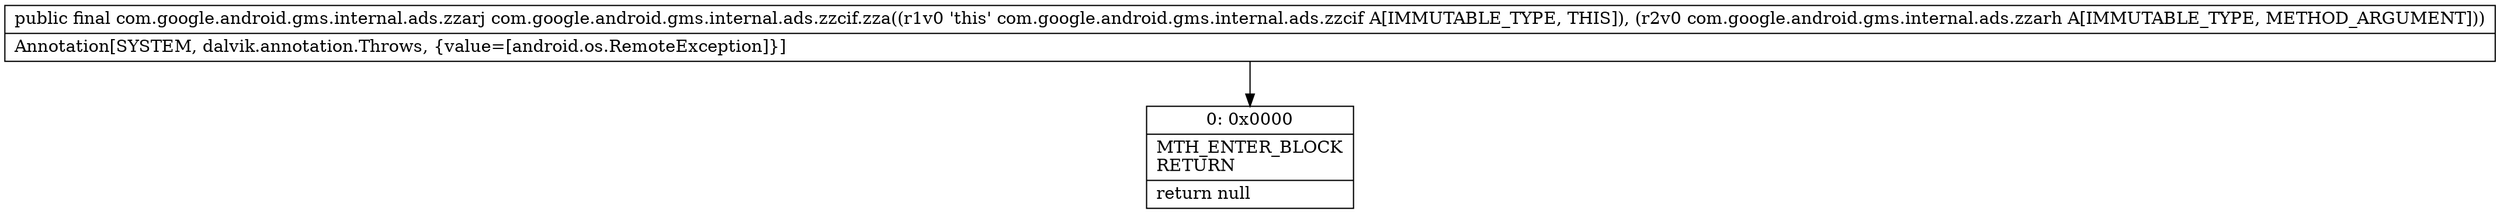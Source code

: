 digraph "CFG forcom.google.android.gms.internal.ads.zzcif.zza(Lcom\/google\/android\/gms\/internal\/ads\/zzarh;)Lcom\/google\/android\/gms\/internal\/ads\/zzarj;" {
Node_0 [shape=record,label="{0\:\ 0x0000|MTH_ENTER_BLOCK\lRETURN\l|return null\l}"];
MethodNode[shape=record,label="{public final com.google.android.gms.internal.ads.zzarj com.google.android.gms.internal.ads.zzcif.zza((r1v0 'this' com.google.android.gms.internal.ads.zzcif A[IMMUTABLE_TYPE, THIS]), (r2v0 com.google.android.gms.internal.ads.zzarh A[IMMUTABLE_TYPE, METHOD_ARGUMENT]))  | Annotation[SYSTEM, dalvik.annotation.Throws, \{value=[android.os.RemoteException]\}]\l}"];
MethodNode -> Node_0;
}

